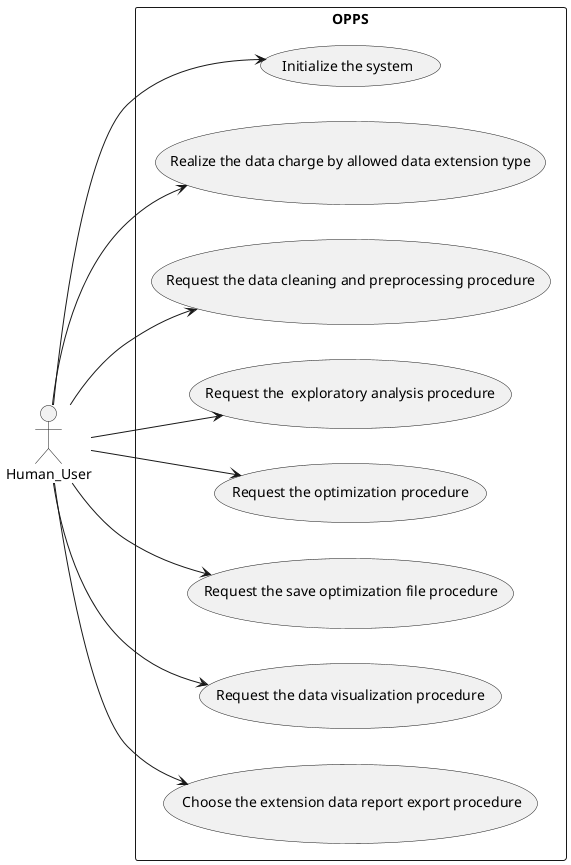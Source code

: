 @startuml

left to right direction
actor "Human_User" as h
rectangle OPPS {
    usecase "Initialize the system" as UC1
    usecase "Realize the data charge by allowed data extension type" as UC2
    usecase "Request the data cleaning and preprocessing procedure" as UC3
    usecase "Request the  exploratory analysis procedure" as UC4
    usecase "Request the optimization procedure" as UC5
    usecase  "Request the save optimization file procedure" as UC6
    usecase "Request the data visualization procedure" as UC7
    usecase " Choose the extension data report export procedure" as UC8
}
    h --> UC1
    h --> UC2
    h --> UC3
    h --> UC4
    h --> UC5
    h --> UC6
    h --> UC7
    h --> UC8
@enduml
